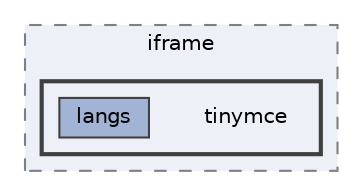 digraph "public/backend/template_editor/dist/iframe/tinymce"
{
 // LATEX_PDF_SIZE
  bgcolor="transparent";
  edge [fontname=Helvetica,fontsize=10,labelfontname=Helvetica,labelfontsize=10];
  node [fontname=Helvetica,fontsize=10,shape=box,height=0.2,width=0.4];
  compound=true
  subgraph clusterdir_bd360c3ec637350442a767b9991a8212 {
    graph [ bgcolor="#edf0f7", pencolor="grey50", label="iframe", fontname=Helvetica,fontsize=10 style="filled,dashed", URL="dir_bd360c3ec637350442a767b9991a8212.html",tooltip=""]
  subgraph clusterdir_13bedfecc3f847402b1a9d122c5a6368 {
    graph [ bgcolor="#edf0f7", pencolor="grey25", label="", fontname=Helvetica,fontsize=10 style="filled,bold", URL="dir_13bedfecc3f847402b1a9d122c5a6368.html",tooltip=""]
    dir_13bedfecc3f847402b1a9d122c5a6368 [shape=plaintext, label="tinymce"];
  dir_a9a59a250bbfbcc3b7b132377d657f95 [label="langs", fillcolor="#a2b4d6", color="grey25", style="filled", URL="dir_a9a59a250bbfbcc3b7b132377d657f95.html",tooltip=""];
  }
  }
}
